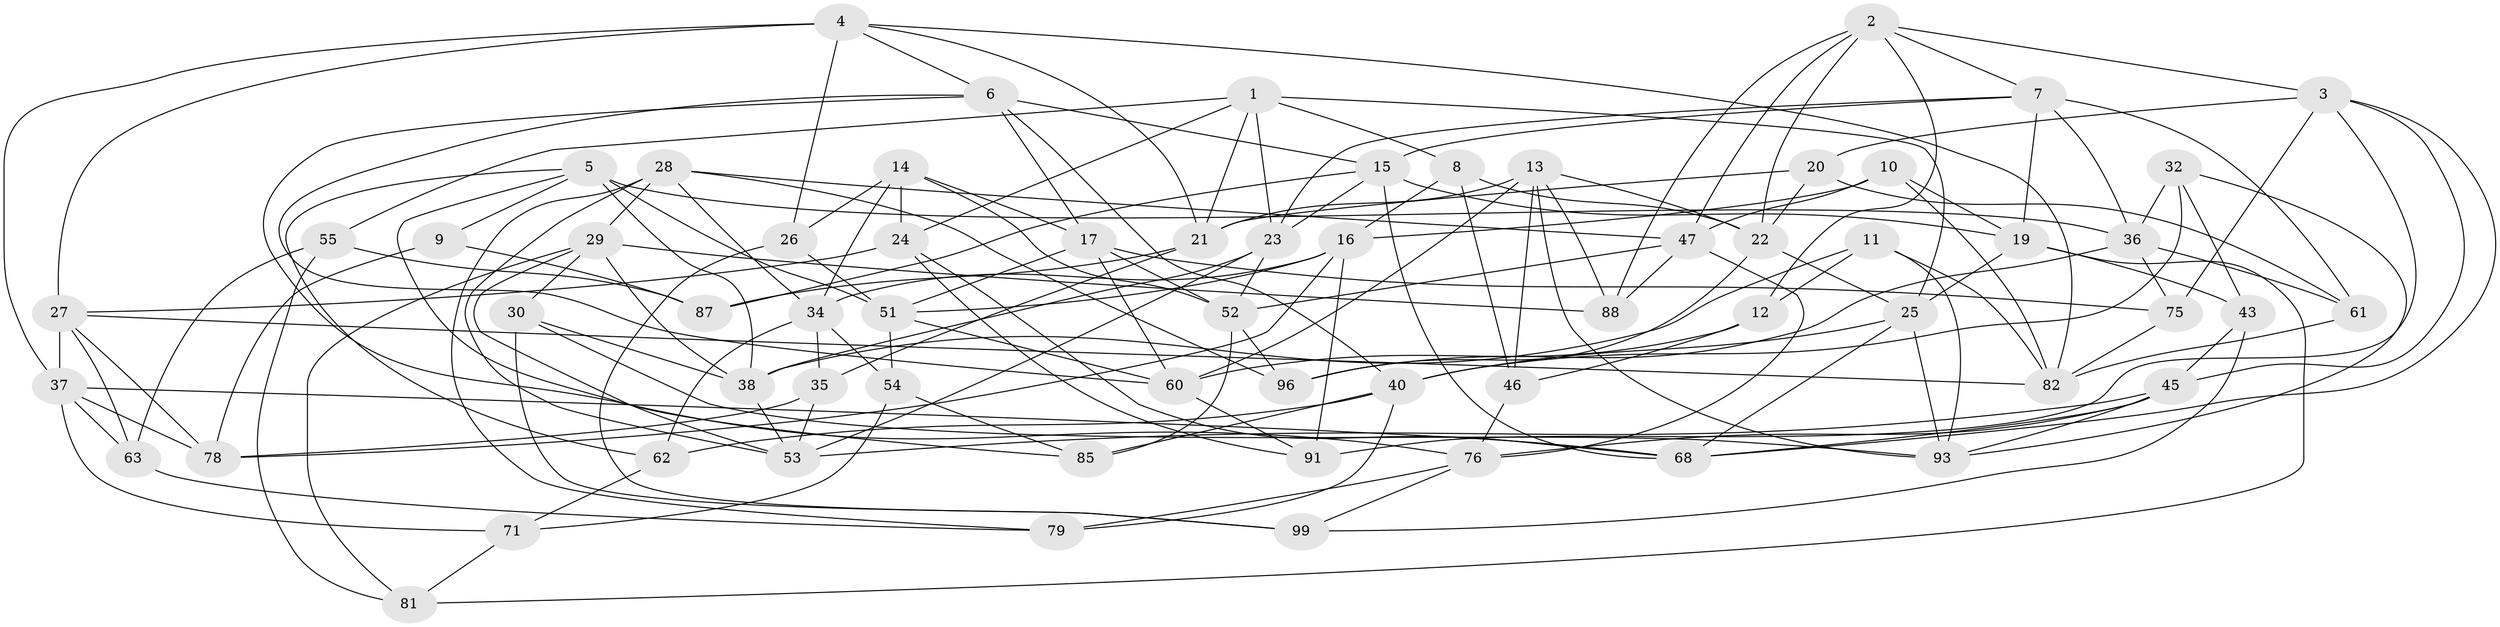 // Generated by graph-tools (version 1.1) at 2025/52/02/27/25 19:52:33]
// undirected, 64 vertices, 163 edges
graph export_dot {
graph [start="1"]
  node [color=gray90,style=filled];
  1 [super="+56"];
  2 [super="+50"];
  3 [super="+44"];
  4 [super="+58"];
  5 [super="+48"];
  6 [super="+80"];
  7 [super="+101"];
  8;
  9;
  10;
  11;
  12;
  13 [super="+31"];
  14 [super="+18"];
  15 [super="+70"];
  16 [super="+42"];
  17 [super="+90"];
  19 [super="+73"];
  20;
  21 [super="+41"];
  22 [super="+57"];
  23 [super="+72"];
  24 [super="+64"];
  25 [super="+77"];
  26;
  27 [super="+39"];
  28 [super="+33"];
  29 [super="+84"];
  30;
  32;
  34 [super="+92"];
  35;
  36 [super="+83"];
  37 [super="+59"];
  38 [super="+49"];
  40 [super="+100"];
  43;
  45 [super="+74"];
  46;
  47 [super="+67"];
  51 [super="+97"];
  52 [super="+98"];
  53 [super="+66"];
  54;
  55;
  60 [super="+65"];
  61;
  62;
  63;
  68 [super="+69"];
  71;
  75;
  76 [super="+95"];
  78 [super="+89"];
  79;
  81;
  82 [super="+86"];
  85;
  87;
  88;
  91;
  93 [super="+94"];
  96;
  99;
  1 -- 8;
  1 -- 24;
  1 -- 55;
  1 -- 23;
  1 -- 25;
  1 -- 21;
  2 -- 3;
  2 -- 12;
  2 -- 88;
  2 -- 47;
  2 -- 7;
  2 -- 22;
  3 -- 20;
  3 -- 75;
  3 -- 91;
  3 -- 45;
  3 -- 68;
  4 -- 26;
  4 -- 37;
  4 -- 82;
  4 -- 21;
  4 -- 6;
  4 -- 27;
  5 -- 36;
  5 -- 62;
  5 -- 38;
  5 -- 9;
  5 -- 51;
  5 -- 85;
  6 -- 40;
  6 -- 15;
  6 -- 17;
  6 -- 60;
  6 -- 76;
  7 -- 19;
  7 -- 23;
  7 -- 61;
  7 -- 36;
  7 -- 15;
  8 -- 16;
  8 -- 46;
  8 -- 22;
  9 -- 78 [weight=2];
  9 -- 87;
  10 -- 19;
  10 -- 82;
  10 -- 47;
  10 -- 16;
  11 -- 82;
  11 -- 93;
  11 -- 12;
  11 -- 38;
  12 -- 46;
  12 -- 60;
  13 -- 93;
  13 -- 88;
  13 -- 60;
  13 -- 46;
  13 -- 22;
  13 -- 21;
  14 -- 17;
  14 -- 26;
  14 -- 34;
  14 -- 52;
  14 -- 24 [weight=2];
  15 -- 23;
  15 -- 19;
  15 -- 68;
  15 -- 87;
  16 -- 91;
  16 -- 51;
  16 -- 34;
  16 -- 78;
  17 -- 51;
  17 -- 52;
  17 -- 75;
  17 -- 60;
  19 -- 25;
  19 -- 43;
  19 -- 81;
  20 -- 22;
  20 -- 61;
  20 -- 21;
  21 -- 87;
  21 -- 35;
  22 -- 25;
  22 -- 96;
  23 -- 52;
  23 -- 38;
  23 -- 53;
  24 -- 68;
  24 -- 27;
  24 -- 91;
  25 -- 93;
  25 -- 40;
  25 -- 68;
  26 -- 51;
  26 -- 99;
  27 -- 63;
  27 -- 82;
  27 -- 37;
  27 -- 78;
  28 -- 96;
  28 -- 79;
  28 -- 34;
  28 -- 47;
  28 -- 29;
  28 -- 53;
  29 -- 38;
  29 -- 88;
  29 -- 30;
  29 -- 81;
  29 -- 53;
  30 -- 99;
  30 -- 93;
  30 -- 38;
  32 -- 36;
  32 -- 43;
  32 -- 40;
  32 -- 93;
  34 -- 62;
  34 -- 35;
  34 -- 54;
  35 -- 78;
  35 -- 53;
  36 -- 96;
  36 -- 75;
  36 -- 61;
  37 -- 68;
  37 -- 63;
  37 -- 71;
  37 -- 78;
  38 -- 53;
  40 -- 85;
  40 -- 62;
  40 -- 79;
  43 -- 45;
  43 -- 99;
  45 -- 53;
  45 -- 76;
  45 -- 93;
  45 -- 68;
  46 -- 76;
  47 -- 76;
  47 -- 88;
  47 -- 52;
  51 -- 54;
  51 -- 60;
  52 -- 96;
  52 -- 85;
  54 -- 71;
  54 -- 85;
  55 -- 87;
  55 -- 81;
  55 -- 63;
  60 -- 91;
  61 -- 82;
  62 -- 71;
  63 -- 79;
  71 -- 81;
  75 -- 82;
  76 -- 79;
  76 -- 99;
}

